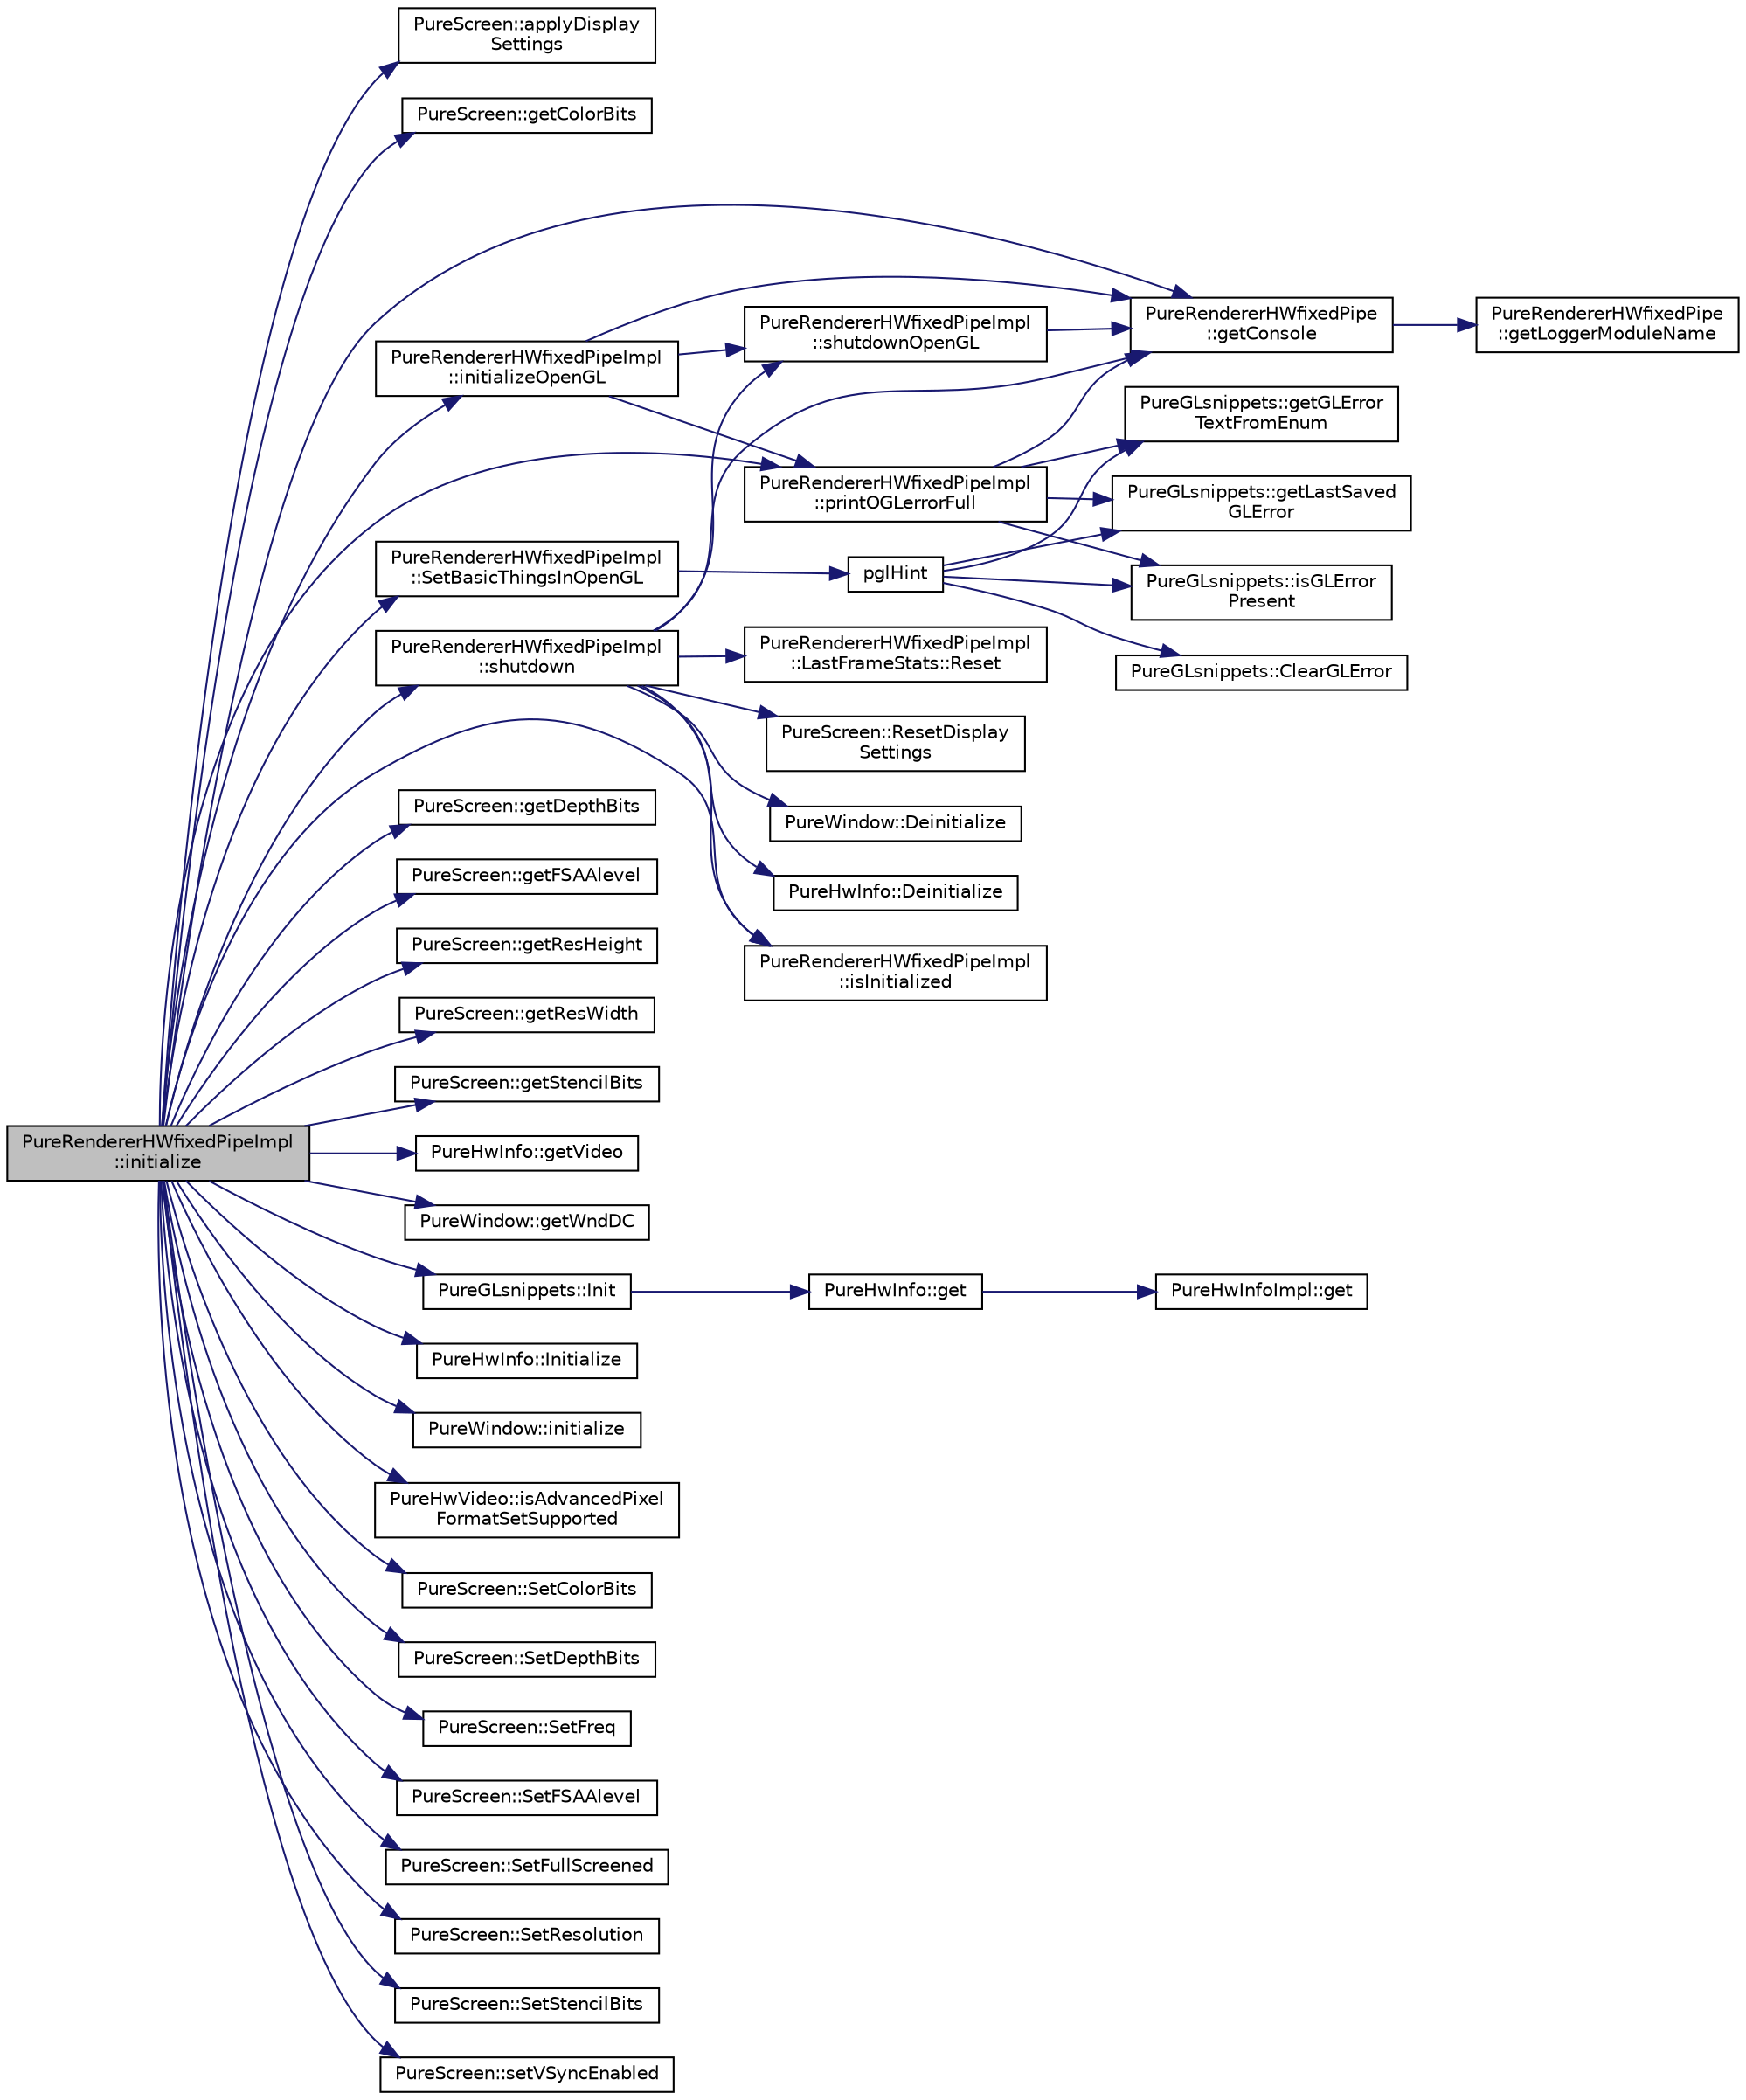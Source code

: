 digraph "PureRendererHWfixedPipeImpl::initialize"
{
 // LATEX_PDF_SIZE
  edge [fontname="Helvetica",fontsize="10",labelfontname="Helvetica",labelfontsize="10"];
  node [fontname="Helvetica",fontsize="10",shape=record];
  rankdir="LR";
  Node1 [label="PureRendererHWfixedPipeImpl\l::initialize",height=0.2,width=0.4,color="black", fillcolor="grey75", style="filled", fontcolor="black",tooltip="Initializes the renderer."];
  Node1 -> Node2 [color="midnightblue",fontsize="10",style="solid",fontname="Helvetica"];
  Node2 [label="PureScreen::applyDisplay\lSettings",height=0.2,width=0.4,color="black", fillcolor="white", style="filled",URL="$class_pure_screen.html#a9bca6c8c3f4ac31017204f3c5a3d8642",tooltip="Applies the set settings and the appropriate pixel format for the given HDC."];
  Node1 -> Node3 [color="midnightblue",fontsize="10",style="solid",fontname="Helvetica"];
  Node3 [label="PureScreen::getColorBits",height=0.2,width=0.4,color="black", fillcolor="white", style="filled",URL="$class_pure_screen.html#a34d0220f3089bed5773b2d08e1f64cf5",tooltip="Gets the stored display color depth."];
  Node1 -> Node4 [color="midnightblue",fontsize="10",style="solid",fontname="Helvetica"];
  Node4 [label="PureRendererHWfixedPipe\l::getConsole",height=0.2,width=0.4,color="black", fillcolor="white", style="filled",URL="$class_pure_renderer_h_wfixed_pipe.html#afefeadb4d229d83d09fc0f6ec875e48d",tooltip="Returns access to console preset with logger module name as this class."];
  Node4 -> Node5 [color="midnightblue",fontsize="10",style="solid",fontname="Helvetica"];
  Node5 [label="PureRendererHWfixedPipe\l::getLoggerModuleName",height=0.2,width=0.4,color="black", fillcolor="white", style="filled",URL="$class_pure_renderer_h_wfixed_pipe.html#ac1cf5676887440d49a380e1359edd222",tooltip="Returns the logger module name of this class."];
  Node1 -> Node6 [color="midnightblue",fontsize="10",style="solid",fontname="Helvetica"];
  Node6 [label="PureScreen::getDepthBits",height=0.2,width=0.4,color="black", fillcolor="white", style="filled",URL="$class_pure_screen.html#ac56dee5eacc0d2d5f636974b2b9288a0",tooltip="Gets the needed Z-buffer depth."];
  Node1 -> Node7 [color="midnightblue",fontsize="10",style="solid",fontname="Helvetica"];
  Node7 [label="PureScreen::getFSAAlevel",height=0.2,width=0.4,color="black", fillcolor="white", style="filled",URL="$class_pure_screen.html#ad1d6650c52a75865a7f7bbebb2bea4f9",tooltip="Gets the actual FSAA-level."];
  Node1 -> Node8 [color="midnightblue",fontsize="10",style="solid",fontname="Helvetica"];
  Node8 [label="PureScreen::getResHeight",height=0.2,width=0.4,color="black", fillcolor="white", style="filled",URL="$class_pure_screen.html#a57d8c0548adfd0ae04be40ca1d9eb58d",tooltip="Gets the vertical display resolution."];
  Node1 -> Node9 [color="midnightblue",fontsize="10",style="solid",fontname="Helvetica"];
  Node9 [label="PureScreen::getResWidth",height=0.2,width=0.4,color="black", fillcolor="white", style="filled",URL="$class_pure_screen.html#acf6a4610784ab18de989c8959a405e93",tooltip="Gets the horizontal display resolution."];
  Node1 -> Node10 [color="midnightblue",fontsize="10",style="solid",fontname="Helvetica"];
  Node10 [label="PureScreen::getStencilBits",height=0.2,width=0.4,color="black", fillcolor="white", style="filled",URL="$class_pure_screen.html#a4a110e2b17244986bd5ce4fabd0d6256",tooltip="Gets the stored Stencil Buffer depth."];
  Node1 -> Node11 [color="midnightblue",fontsize="10",style="solid",fontname="Helvetica"];
  Node11 [label="PureHwInfo::getVideo",height=0.2,width=0.4,color="black", fillcolor="white", style="filled",URL="$class_pure_hw_info.html#ae5af3af096158489b5c4e4354c64a336",tooltip="Gives access to PureHwVideo instance."];
  Node1 -> Node12 [color="midnightblue",fontsize="10",style="solid",fontname="Helvetica"];
  Node12 [label="PureWindow::getWndDC",height=0.2,width=0.4,color="black", fillcolor="white", style="filled",URL="$class_pure_window.html#a1500b7409a36e5f1ecc695c34e09d7df",tooltip="Gets window Device Context."];
  Node1 -> Node13 [color="midnightblue",fontsize="10",style="solid",fontname="Helvetica"];
  Node13 [label="PureGLsnippets::Init",height=0.2,width=0.4,color="black", fillcolor="white", style="filled",URL="$class_pure_g_lsnippets.html#a1d6b967104f806e2a3ff9dc49f539ed1",tooltip="Initialize static class instance."];
  Node13 -> Node14 [color="midnightblue",fontsize="10",style="solid",fontname="Helvetica"];
  Node14 [label="PureHwInfo::get",height=0.2,width=0.4,color="black", fillcolor="white", style="filled",URL="$class_pure_hw_info.html#a5d801d548489e9f6c9a3485b8979af3f",tooltip="Gets the singleton instance."];
  Node14 -> Node15 [color="midnightblue",fontsize="10",style="solid",fontname="Helvetica"];
  Node15 [label="PureHwInfoImpl::get",height=0.2,width=0.4,color="black", fillcolor="white", style="filled",URL="$class_pure_hw_info_impl.html#a54faedd6ce3a5750139d457f4a8a22f2",tooltip="Gets the singleton instance."];
  Node1 -> Node16 [color="midnightblue",fontsize="10",style="solid",fontname="Helvetica"];
  Node16 [label="PureHwInfo::Initialize",height=0.2,width=0.4,color="black", fillcolor="white", style="filled",URL="$class_pure_hw_info.html#a816cf70a8ce40aeb22aecc1fe199147a",tooltip="Sets members to real values within the singleton instance."];
  Node1 -> Node17 [color="midnightblue",fontsize="10",style="solid",fontname="Helvetica"];
  Node17 [label="PureWindow::initialize",height=0.2,width=0.4,color="black", fillcolor="white", style="filled",URL="$class_pure_window.html#a7874282b11dd8f3678750ae41f09e612",tooltip="This creates the window actually."];
  Node1 -> Node18 [color="midnightblue",fontsize="10",style="solid",fontname="Helvetica"];
  Node18 [label="PureRendererHWfixedPipeImpl\l::initializeOpenGL",height=0.2,width=0.4,color="black", fillcolor="white", style="filled",URL="$class_pure_renderer_h_wfixed_pipe_impl.html#ad65bee838123d9bd693d18dbdc806e15",tooltip="Initializes OpenGL."];
  Node18 -> Node4 [color="midnightblue",fontsize="10",style="solid",fontname="Helvetica"];
  Node18 -> Node19 [color="midnightblue",fontsize="10",style="solid",fontname="Helvetica"];
  Node19 [label="PureRendererHWfixedPipeImpl\l::printOGLerrorFull",height=0.2,width=0.4,color="black", fillcolor="white", style="filled",URL="$class_pure_renderer_h_wfixed_pipe_impl.html#a601e4d68347f2c0d9b07d6b8aa16764a",tooltip="Writes OpenGL error to console even the error is no error."];
  Node19 -> Node4 [color="midnightblue",fontsize="10",style="solid",fontname="Helvetica"];
  Node19 -> Node20 [color="midnightblue",fontsize="10",style="solid",fontname="Helvetica"];
  Node20 [label="PureGLsnippets::getGLError\lTextFromEnum",height=0.2,width=0.4,color="black", fillcolor="white", style="filled",URL="$class_pure_g_lsnippets.html#ac9c5e3570d082ea2c1f51b185e238641",tooltip="Gets the string representation of the given GL error."];
  Node19 -> Node21 [color="midnightblue",fontsize="10",style="solid",fontname="Helvetica"];
  Node21 [label="PureGLsnippets::getLastSaved\lGLError",height=0.2,width=0.4,color="black", fillcolor="white", style="filled",URL="$class_pure_g_lsnippets.html#a65daf410252a99c8a322fea26bd4caf1",tooltip="Gets the last saved GL error."];
  Node19 -> Node22 [color="midnightblue",fontsize="10",style="solid",fontname="Helvetica"];
  Node22 [label="PureGLsnippets::isGLError\lPresent",height=0.2,width=0.4,color="black", fillcolor="white", style="filled",URL="$class_pure_g_lsnippets.html#a9901675747b09835eb82ddbad3a91fa5",tooltip="Gets whether there is an error in OpenGL or not."];
  Node18 -> Node23 [color="midnightblue",fontsize="10",style="solid",fontname="Helvetica"];
  Node23 [label="PureRendererHWfixedPipeImpl\l::shutdownOpenGL",height=0.2,width=0.4,color="black", fillcolor="white", style="filled",URL="$class_pure_renderer_h_wfixed_pipe_impl.html#a84542e45cb7521d45062e3f5d1484696",tooltip="Shuts down OpenGL."];
  Node23 -> Node4 [color="midnightblue",fontsize="10",style="solid",fontname="Helvetica"];
  Node1 -> Node24 [color="midnightblue",fontsize="10",style="solid",fontname="Helvetica"];
  Node24 [label="PureHwVideo::isAdvancedPixel\lFormatSetSupported",height=0.2,width=0.4,color="black", fillcolor="white", style="filled",URL="$class_pure_hw_video.html#aa797340625c57557eda3a72762a5d1c7",tooltip="Gets whether advanced pixel formats supported or not."];
  Node1 -> Node25 [color="midnightblue",fontsize="10",style="solid",fontname="Helvetica"];
  Node25 [label="PureRendererHWfixedPipeImpl\l::isInitialized",height=0.2,width=0.4,color="black", fillcolor="white", style="filled",URL="$class_pure_renderer_h_wfixed_pipe_impl.html#ace0c3dda08ee7d2582e6dbc2fc24bdee",tooltip="Gets the state of the renderer."];
  Node1 -> Node19 [color="midnightblue",fontsize="10",style="solid",fontname="Helvetica"];
  Node1 -> Node26 [color="midnightblue",fontsize="10",style="solid",fontname="Helvetica"];
  Node26 [label="PureRendererHWfixedPipeImpl\l::SetBasicThingsInOpenGL",height=0.2,width=0.4,color="black", fillcolor="white", style="filled",URL="$class_pure_renderer_h_wfixed_pipe_impl.html#a1d799e475b6a35ee38a3e08bb838070b",tooltip="Sets some basic things in OpenGL."];
  Node26 -> Node27 [color="midnightblue",fontsize="10",style="solid",fontname="Helvetica"];
  Node27 [label="pglHint",height=0.2,width=0.4,color="black", fillcolor="white", style="filled",URL="$_pure_g_lsafe_funcs_8cpp.html#a15bcb0aab0bdf931a21b53c00a2fb95a",tooltip=" "];
  Node27 -> Node28 [color="midnightblue",fontsize="10",style="solid",fontname="Helvetica"];
  Node28 [label="PureGLsnippets::ClearGLError",height=0.2,width=0.4,color="black", fillcolor="white", style="filled",URL="$class_pure_g_lsnippets.html#a861a8137e889cc2e6dd0b81eee84a6c3",tooltip="Clears GL error state."];
  Node27 -> Node20 [color="midnightblue",fontsize="10",style="solid",fontname="Helvetica"];
  Node27 -> Node21 [color="midnightblue",fontsize="10",style="solid",fontname="Helvetica"];
  Node27 -> Node22 [color="midnightblue",fontsize="10",style="solid",fontname="Helvetica"];
  Node1 -> Node29 [color="midnightblue",fontsize="10",style="solid",fontname="Helvetica"];
  Node29 [label="PureScreen::SetColorBits",height=0.2,width=0.4,color="black", fillcolor="white", style="filled",URL="$class_pure_screen.html#aa0d46a6934fefd253d069bc89a824c90",tooltip="Stores the needed display color depth."];
  Node1 -> Node30 [color="midnightblue",fontsize="10",style="solid",fontname="Helvetica"];
  Node30 [label="PureScreen::SetDepthBits",height=0.2,width=0.4,color="black", fillcolor="white", style="filled",URL="$class_pure_screen.html#ac44768b0b0ae1283fa1548247900f46d",tooltip="Stores the needed Z-Buffer depth."];
  Node1 -> Node31 [color="midnightblue",fontsize="10",style="solid",fontname="Helvetica"];
  Node31 [label="PureScreen::SetFreq",height=0.2,width=0.4,color="black", fillcolor="white", style="filled",URL="$class_pure_screen.html#a2cc6f94fe0e9e6f7905bfbb2653ec9e9",tooltip="Stores the needed display refresh rate."];
  Node1 -> Node32 [color="midnightblue",fontsize="10",style="solid",fontname="Helvetica"];
  Node32 [label="PureScreen::SetFSAAlevel",height=0.2,width=0.4,color="black", fillcolor="white", style="filled",URL="$class_pure_screen.html#a03833ee569bebda3cbbf82692eb80447",tooltip="Sets the needed FSAA-level."];
  Node1 -> Node33 [color="midnightblue",fontsize="10",style="solid",fontname="Helvetica"];
  Node33 [label="PureScreen::SetFullScreened",height=0.2,width=0.4,color="black", fillcolor="white", style="filled",URL="$class_pure_screen.html#ae39ce46b74fa74229eb46c1b5f252dab",tooltip="Stores whether we want fullscreen mode or not."];
  Node1 -> Node34 [color="midnightblue",fontsize="10",style="solid",fontname="Helvetica"];
  Node34 [label="PureScreen::SetResolution",height=0.2,width=0.4,color="black", fillcolor="white", style="filled",URL="$class_pure_screen.html#ac4efd839486f07c8d9e87bdb60d10267",tooltip="Stores the given display resolution."];
  Node1 -> Node35 [color="midnightblue",fontsize="10",style="solid",fontname="Helvetica"];
  Node35 [label="PureScreen::SetStencilBits",height=0.2,width=0.4,color="black", fillcolor="white", style="filled",URL="$class_pure_screen.html#a54e70eaec46420560bc4afb1d3ffa1f5",tooltip="Stores the needed Stencil Buffer depth."];
  Node1 -> Node36 [color="midnightblue",fontsize="10",style="solid",fontname="Helvetica"];
  Node36 [label="PureScreen::setVSyncEnabled",height=0.2,width=0.4,color="black", fillcolor="white", style="filled",URL="$class_pure_screen.html#ae767cf6db65235c52f31ed002c5e5354",tooltip="Sets the state of VSync."];
  Node1 -> Node37 [color="midnightblue",fontsize="10",style="solid",fontname="Helvetica"];
  Node37 [label="PureRendererHWfixedPipeImpl\l::shutdown",height=0.2,width=0.4,color="black", fillcolor="white", style="filled",URL="$class_pure_renderer_h_wfixed_pipe_impl.html#a815b020e67ae8c995ec83755591460f5",tooltip="This stops the renderer."];
  Node37 -> Node38 [color="midnightblue",fontsize="10",style="solid",fontname="Helvetica"];
  Node38 [label="PureWindow::Deinitialize",height=0.2,width=0.4,color="black", fillcolor="white", style="filled",URL="$class_pure_window.html#a7d8914f933169c9053561f72fcb219b5",tooltip="This deletes the window, then initialize() can be called again later."];
  Node37 -> Node39 [color="midnightblue",fontsize="10",style="solid",fontname="Helvetica"];
  Node39 [label="PureHwInfo::Deinitialize",height=0.2,width=0.4,color="black", fillcolor="white", style="filled",URL="$class_pure_hw_info.html#ae804908d8165b712ceb48d58598d0f96",tooltip="Deinitializes the singleton instance."];
  Node37 -> Node4 [color="midnightblue",fontsize="10",style="solid",fontname="Helvetica"];
  Node37 -> Node25 [color="midnightblue",fontsize="10",style="solid",fontname="Helvetica"];
  Node37 -> Node40 [color="midnightblue",fontsize="10",style="solid",fontname="Helvetica"];
  Node40 [label="PureRendererHWfixedPipeImpl\l::LastFrameStats::Reset",height=0.2,width=0.4,color="black", fillcolor="white", style="filled",URL="$class_pure_renderer_h_wfixed_pipe_impl_1_1_last_frame_stats.html#a078597c24a11e23a5047cf1f87fce8a9",tooltip=" "];
  Node37 -> Node41 [color="midnightblue",fontsize="10",style="solid",fontname="Helvetica"];
  Node41 [label="PureScreen::ResetDisplay\lSettings",height=0.2,width=0.4,color="black", fillcolor="white", style="filled",URL="$class_pure_screen.html#a23c2e1349518c27ae174f32fd539b024",tooltip="Resets the original display settings."];
  Node37 -> Node23 [color="midnightblue",fontsize="10",style="solid",fontname="Helvetica"];
}
